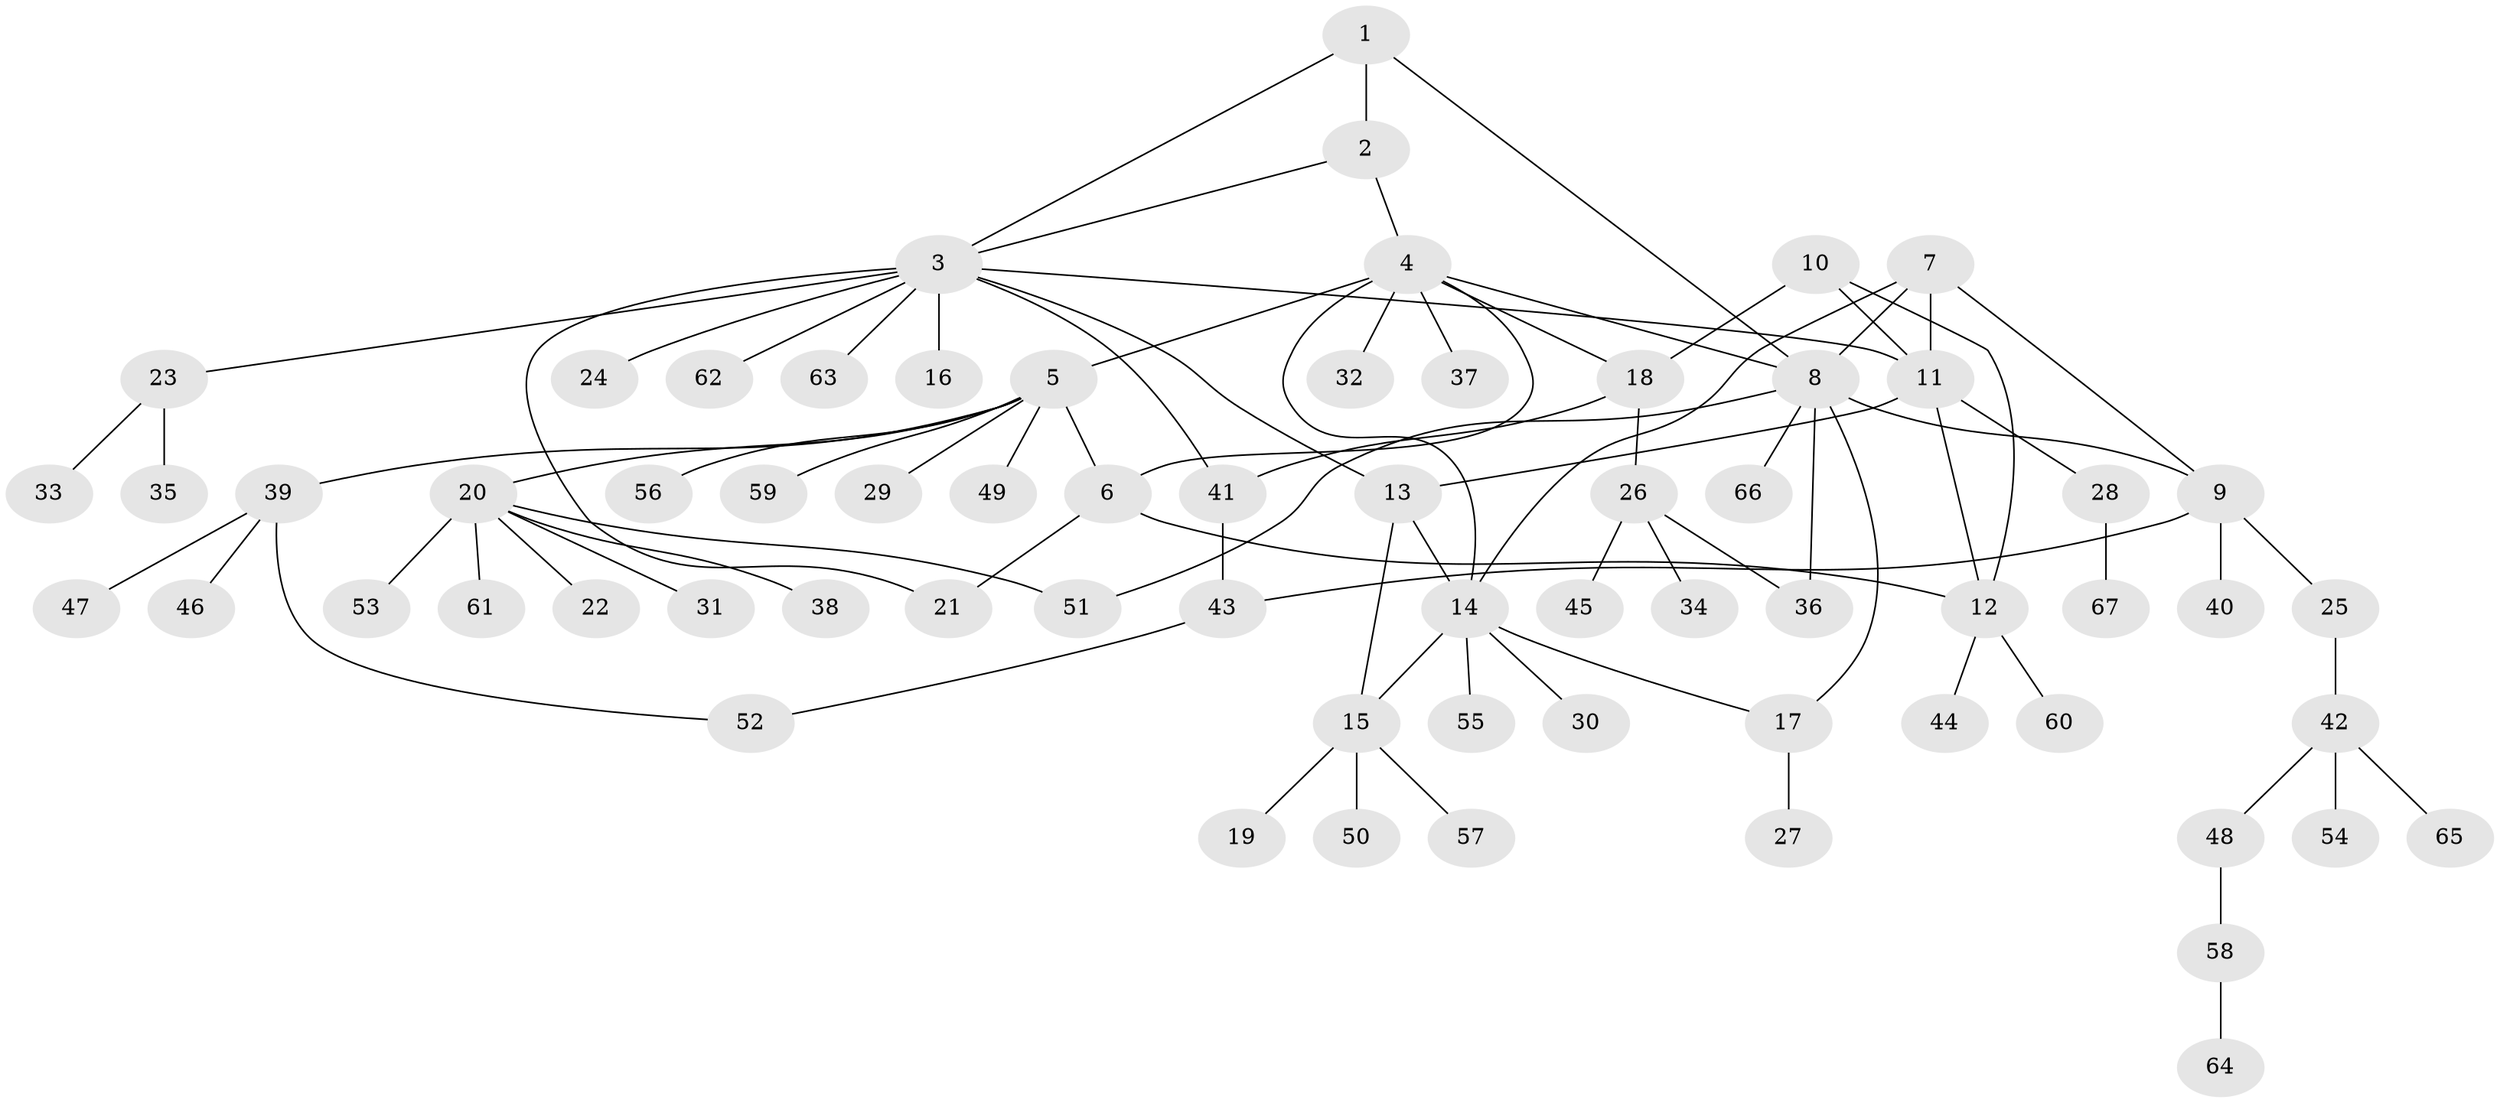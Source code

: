 // Generated by graph-tools (version 1.1) at 2025/26/03/09/25 03:26:37]
// undirected, 67 vertices, 85 edges
graph export_dot {
graph [start="1"]
  node [color=gray90,style=filled];
  1;
  2;
  3;
  4;
  5;
  6;
  7;
  8;
  9;
  10;
  11;
  12;
  13;
  14;
  15;
  16;
  17;
  18;
  19;
  20;
  21;
  22;
  23;
  24;
  25;
  26;
  27;
  28;
  29;
  30;
  31;
  32;
  33;
  34;
  35;
  36;
  37;
  38;
  39;
  40;
  41;
  42;
  43;
  44;
  45;
  46;
  47;
  48;
  49;
  50;
  51;
  52;
  53;
  54;
  55;
  56;
  57;
  58;
  59;
  60;
  61;
  62;
  63;
  64;
  65;
  66;
  67;
  1 -- 2;
  1 -- 3;
  1 -- 8;
  2 -- 3;
  2 -- 4;
  3 -- 11;
  3 -- 13;
  3 -- 16;
  3 -- 21;
  3 -- 23;
  3 -- 24;
  3 -- 41;
  3 -- 62;
  3 -- 63;
  4 -- 5;
  4 -- 6;
  4 -- 8;
  4 -- 14;
  4 -- 18;
  4 -- 32;
  4 -- 37;
  5 -- 6;
  5 -- 20;
  5 -- 29;
  5 -- 39;
  5 -- 49;
  5 -- 56;
  5 -- 59;
  6 -- 12;
  6 -- 21;
  7 -- 8;
  7 -- 9;
  7 -- 11;
  7 -- 14;
  8 -- 9;
  8 -- 17;
  8 -- 36;
  8 -- 51;
  8 -- 66;
  9 -- 25;
  9 -- 40;
  9 -- 43;
  10 -- 11;
  10 -- 12;
  10 -- 18;
  11 -- 12;
  11 -- 13;
  11 -- 28;
  12 -- 44;
  12 -- 60;
  13 -- 14;
  13 -- 15;
  14 -- 15;
  14 -- 17;
  14 -- 30;
  14 -- 55;
  15 -- 19;
  15 -- 50;
  15 -- 57;
  17 -- 27;
  18 -- 26;
  18 -- 41;
  20 -- 22;
  20 -- 31;
  20 -- 38;
  20 -- 51;
  20 -- 53;
  20 -- 61;
  23 -- 33;
  23 -- 35;
  25 -- 42;
  26 -- 34;
  26 -- 36;
  26 -- 45;
  28 -- 67;
  39 -- 46;
  39 -- 47;
  39 -- 52;
  41 -- 43;
  42 -- 48;
  42 -- 54;
  42 -- 65;
  43 -- 52;
  48 -- 58;
  58 -- 64;
}
